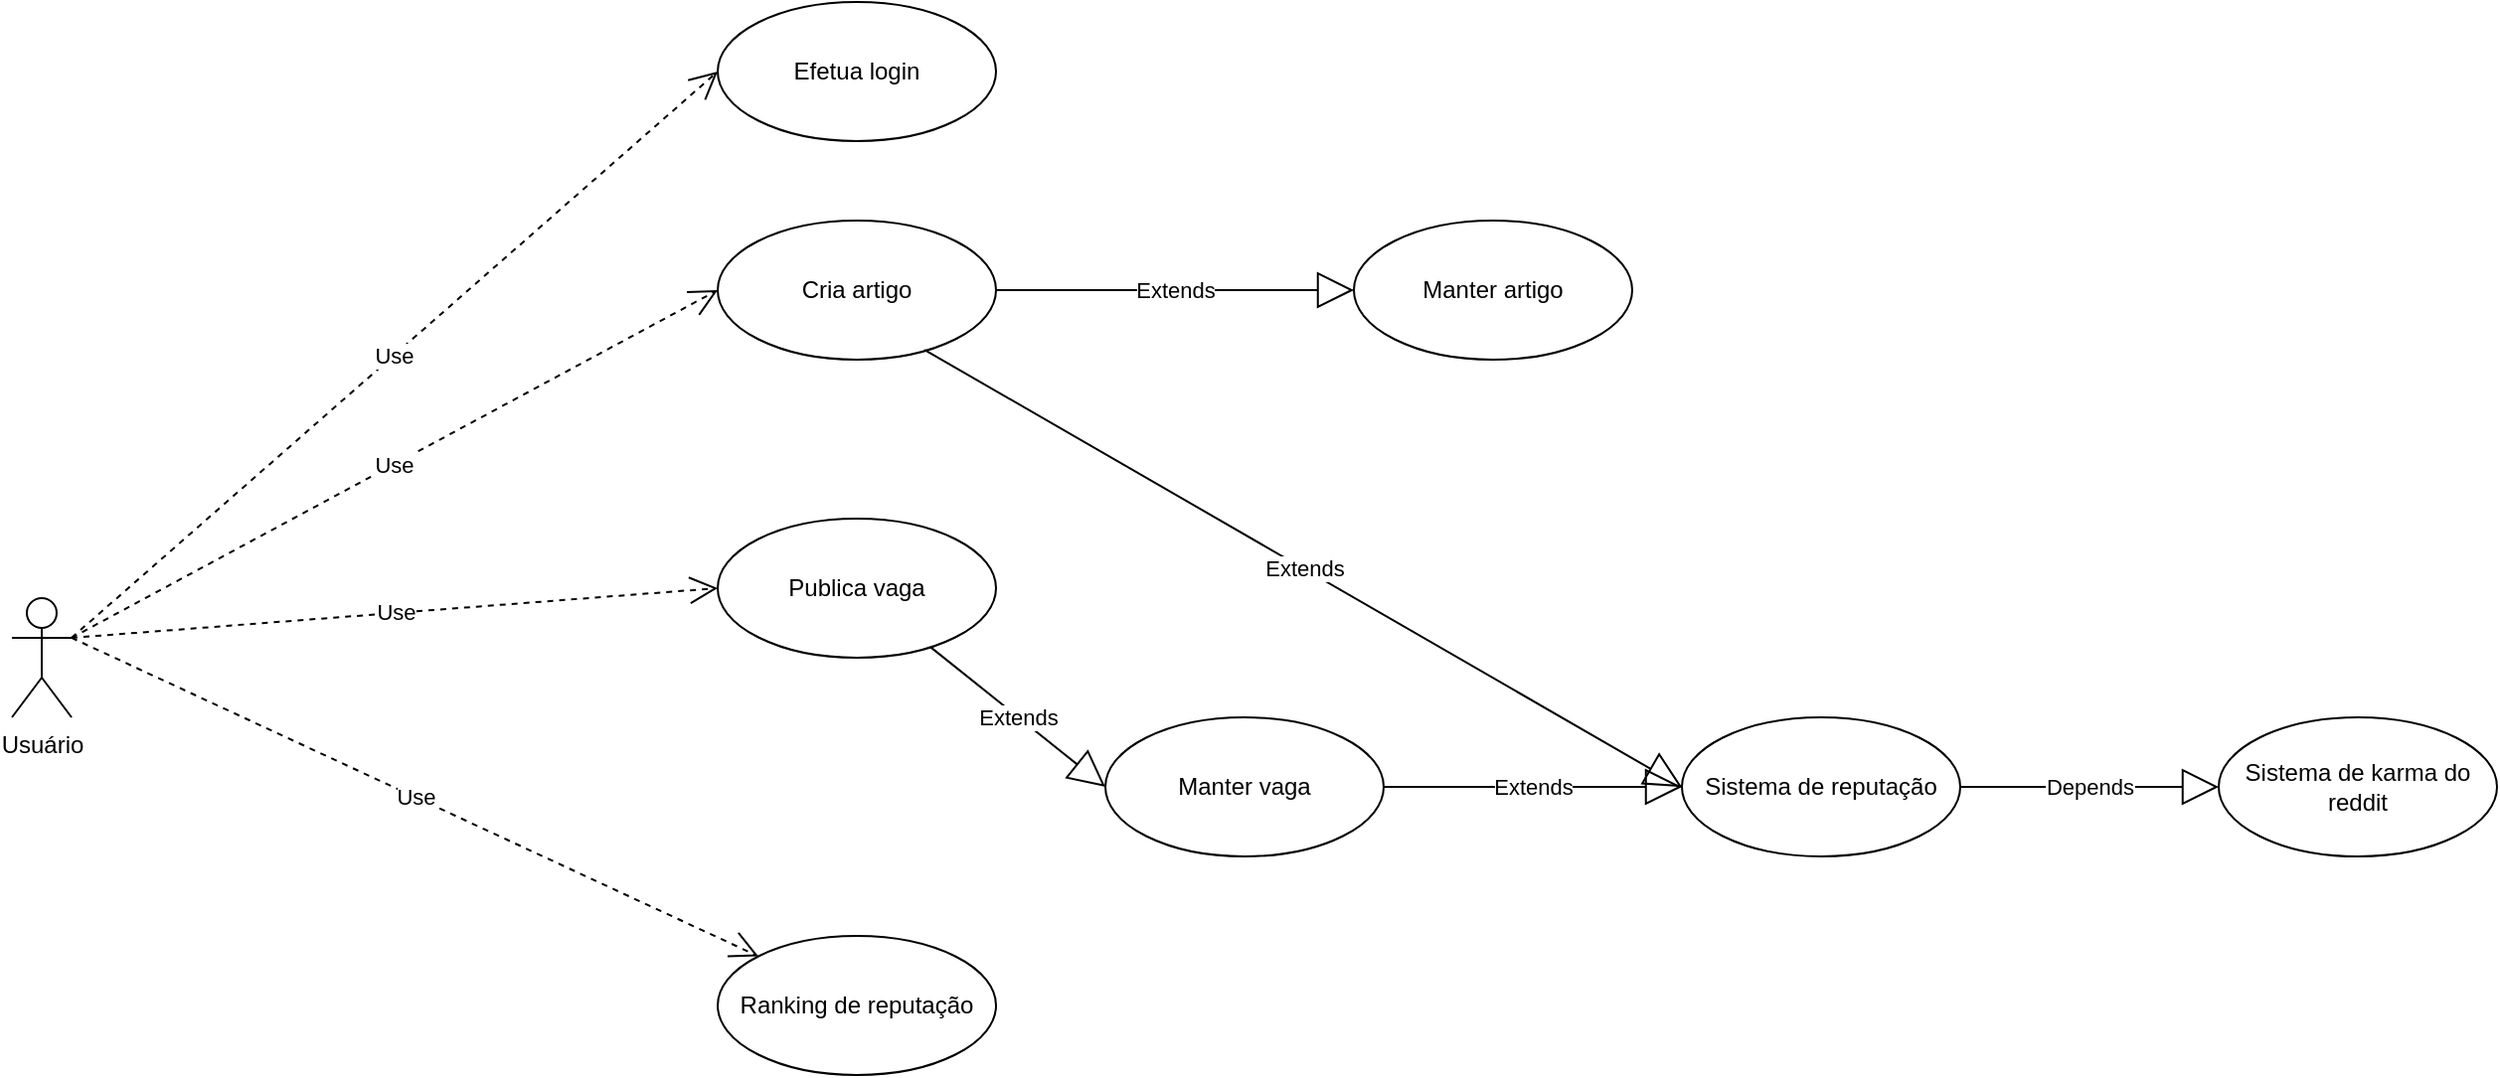 <mxfile version="22.1.2" type="device">
  <diagram name="Page-1" id="wLF9xVpsgOz8OTFSAiwv">
    <mxGraphModel dx="1658" dy="820" grid="1" gridSize="10" guides="1" tooltips="1" connect="1" arrows="1" fold="1" page="1" pageScale="1" pageWidth="850" pageHeight="1100" math="0" shadow="0">
      <root>
        <mxCell id="0" />
        <mxCell id="1" parent="0" />
        <mxCell id="dCzAMjnd1-RvURmgW8NA-3" value="Usuário" style="shape=umlActor;verticalLabelPosition=bottom;verticalAlign=top;html=1;" parent="1" vertex="1">
          <mxGeometry x="320" y="390" width="30" height="60" as="geometry" />
        </mxCell>
        <mxCell id="dCzAMjnd1-RvURmgW8NA-4" value="Efetua login" style="ellipse;whiteSpace=wrap;html=1;" parent="1" vertex="1">
          <mxGeometry x="675" y="90" width="140" height="70" as="geometry" />
        </mxCell>
        <mxCell id="dCzAMjnd1-RvURmgW8NA-7" value="Use" style="endArrow=open;endSize=12;dashed=1;html=1;rounded=0;exitX=1;exitY=0.333;exitDx=0;exitDy=0;exitPerimeter=0;entryX=0;entryY=0.5;entryDx=0;entryDy=0;" parent="1" source="dCzAMjnd1-RvURmgW8NA-3" target="dCzAMjnd1-RvURmgW8NA-4" edge="1">
          <mxGeometry width="160" relative="1" as="geometry">
            <mxPoint x="635" y="340" as="sourcePoint" />
            <mxPoint x="795" y="340" as="targetPoint" />
          </mxGeometry>
        </mxCell>
        <mxCell id="dCzAMjnd1-RvURmgW8NA-8" value="Cria artigo" style="ellipse;whiteSpace=wrap;html=1;" parent="1" vertex="1">
          <mxGeometry x="675" y="200" width="140" height="70" as="geometry" />
        </mxCell>
        <mxCell id="dCzAMjnd1-RvURmgW8NA-9" value="Publica vaga" style="ellipse;whiteSpace=wrap;html=1;" parent="1" vertex="1">
          <mxGeometry x="675" y="350" width="140" height="70" as="geometry" />
        </mxCell>
        <mxCell id="dCzAMjnd1-RvURmgW8NA-10" value="Use" style="endArrow=open;endSize=12;dashed=1;html=1;rounded=0;exitX=1;exitY=0.333;exitDx=0;exitDy=0;exitPerimeter=0;entryX=0;entryY=0.5;entryDx=0;entryDy=0;" parent="1" source="dCzAMjnd1-RvURmgW8NA-3" target="dCzAMjnd1-RvURmgW8NA-8" edge="1">
          <mxGeometry width="160" relative="1" as="geometry">
            <mxPoint x="465" y="170" as="sourcePoint" />
            <mxPoint x="685" y="135" as="targetPoint" />
          </mxGeometry>
        </mxCell>
        <mxCell id="dCzAMjnd1-RvURmgW8NA-11" value="Use" style="endArrow=open;endSize=12;dashed=1;html=1;rounded=0;exitX=1;exitY=0.333;exitDx=0;exitDy=0;exitPerimeter=0;entryX=0;entryY=0.5;entryDx=0;entryDy=0;" parent="1" source="dCzAMjnd1-RvURmgW8NA-3" target="dCzAMjnd1-RvURmgW8NA-9" edge="1">
          <mxGeometry width="160" relative="1" as="geometry">
            <mxPoint x="465" y="170" as="sourcePoint" />
            <mxPoint x="685" y="245" as="targetPoint" />
          </mxGeometry>
        </mxCell>
        <mxCell id="dCzAMjnd1-RvURmgW8NA-12" value="Manter artigo" style="ellipse;whiteSpace=wrap;html=1;" parent="1" vertex="1">
          <mxGeometry x="995" y="200" width="140" height="70" as="geometry" />
        </mxCell>
        <mxCell id="dCzAMjnd1-RvURmgW8NA-13" value="Manter vaga" style="ellipse;whiteSpace=wrap;html=1;" parent="1" vertex="1">
          <mxGeometry x="870" y="450" width="140" height="70" as="geometry" />
        </mxCell>
        <mxCell id="dCzAMjnd1-RvURmgW8NA-14" value="Extends" style="endArrow=block;endSize=16;endFill=0;html=1;rounded=0;entryX=0;entryY=0.5;entryDx=0;entryDy=0;" parent="1" source="dCzAMjnd1-RvURmgW8NA-9" target="dCzAMjnd1-RvURmgW8NA-13" edge="1">
          <mxGeometry width="160" relative="1" as="geometry">
            <mxPoint x="815" y="360" as="sourcePoint" />
            <mxPoint x="795" y="340" as="targetPoint" />
          </mxGeometry>
        </mxCell>
        <mxCell id="dCzAMjnd1-RvURmgW8NA-17" value="Extends" style="endArrow=block;endSize=16;endFill=0;html=1;rounded=0;" parent="1" source="dCzAMjnd1-RvURmgW8NA-8" target="dCzAMjnd1-RvURmgW8NA-12" edge="1">
          <mxGeometry width="160" relative="1" as="geometry">
            <mxPoint x="835" y="255" as="sourcePoint" />
            <mxPoint x="1005" y="255" as="targetPoint" />
          </mxGeometry>
        </mxCell>
        <mxCell id="ZzqagAZrCeycW9il8_NO-1" value="Sistema de reputação" style="ellipse;whiteSpace=wrap;html=1;" parent="1" vertex="1">
          <mxGeometry x="1160" y="450" width="140" height="70" as="geometry" />
        </mxCell>
        <mxCell id="ZzqagAZrCeycW9il8_NO-2" value="Sistema de karma do reddit" style="ellipse;whiteSpace=wrap;html=1;" parent="1" vertex="1">
          <mxGeometry x="1430" y="450" width="140" height="70" as="geometry" />
        </mxCell>
        <mxCell id="ZzqagAZrCeycW9il8_NO-3" value="Depends" style="endArrow=block;endSize=16;endFill=0;html=1;rounded=0;entryX=0;entryY=0.5;entryDx=0;entryDy=0;exitX=1;exitY=0.5;exitDx=0;exitDy=0;" parent="1" source="ZzqagAZrCeycW9il8_NO-1" target="ZzqagAZrCeycW9il8_NO-2" edge="1">
          <mxGeometry width="160" relative="1" as="geometry">
            <mxPoint x="355" y="880" as="sourcePoint" />
            <mxPoint x="525" y="880" as="targetPoint" />
          </mxGeometry>
        </mxCell>
        <mxCell id="ZzqagAZrCeycW9il8_NO-5" value="Extends" style="endArrow=block;endSize=16;endFill=0;html=1;rounded=0;entryX=0;entryY=0.5;entryDx=0;entryDy=0;exitX=0.743;exitY=0.929;exitDx=0;exitDy=0;exitPerimeter=0;" parent="1" source="dCzAMjnd1-RvURmgW8NA-8" target="ZzqagAZrCeycW9il8_NO-1" edge="1">
          <mxGeometry width="160" relative="1" as="geometry">
            <mxPoint x="804" y="390" as="sourcePoint" />
            <mxPoint x="985" y="495" as="targetPoint" />
          </mxGeometry>
        </mxCell>
        <mxCell id="ZzqagAZrCeycW9il8_NO-6" value="Ranking de reputação" style="ellipse;whiteSpace=wrap;html=1;" parent="1" vertex="1">
          <mxGeometry x="675" y="560" width="140" height="70" as="geometry" />
        </mxCell>
        <mxCell id="ZzqagAZrCeycW9il8_NO-9" value="Use" style="endArrow=open;endSize=12;dashed=1;html=1;rounded=0;exitX=1;exitY=0.333;exitDx=0;exitDy=0;exitPerimeter=0;entryX=0;entryY=0;entryDx=0;entryDy=0;" parent="1" source="dCzAMjnd1-RvURmgW8NA-3" target="ZzqagAZrCeycW9il8_NO-6" edge="1">
          <mxGeometry width="160" relative="1" as="geometry">
            <mxPoint x="465" y="250" as="sourcePoint" />
            <mxPoint x="685" y="395" as="targetPoint" />
          </mxGeometry>
        </mxCell>
        <mxCell id="ZzqagAZrCeycW9il8_NO-10" value="Extends" style="endArrow=block;endSize=16;endFill=0;html=1;rounded=0;entryX=0;entryY=0.5;entryDx=0;entryDy=0;exitX=1;exitY=0.5;exitDx=0;exitDy=0;" parent="1" source="dCzAMjnd1-RvURmgW8NA-13" target="ZzqagAZrCeycW9il8_NO-1" edge="1">
          <mxGeometry width="160" relative="1" as="geometry">
            <mxPoint x="776" y="428" as="sourcePoint" />
            <mxPoint x="860" y="565" as="targetPoint" />
          </mxGeometry>
        </mxCell>
      </root>
    </mxGraphModel>
  </diagram>
</mxfile>
